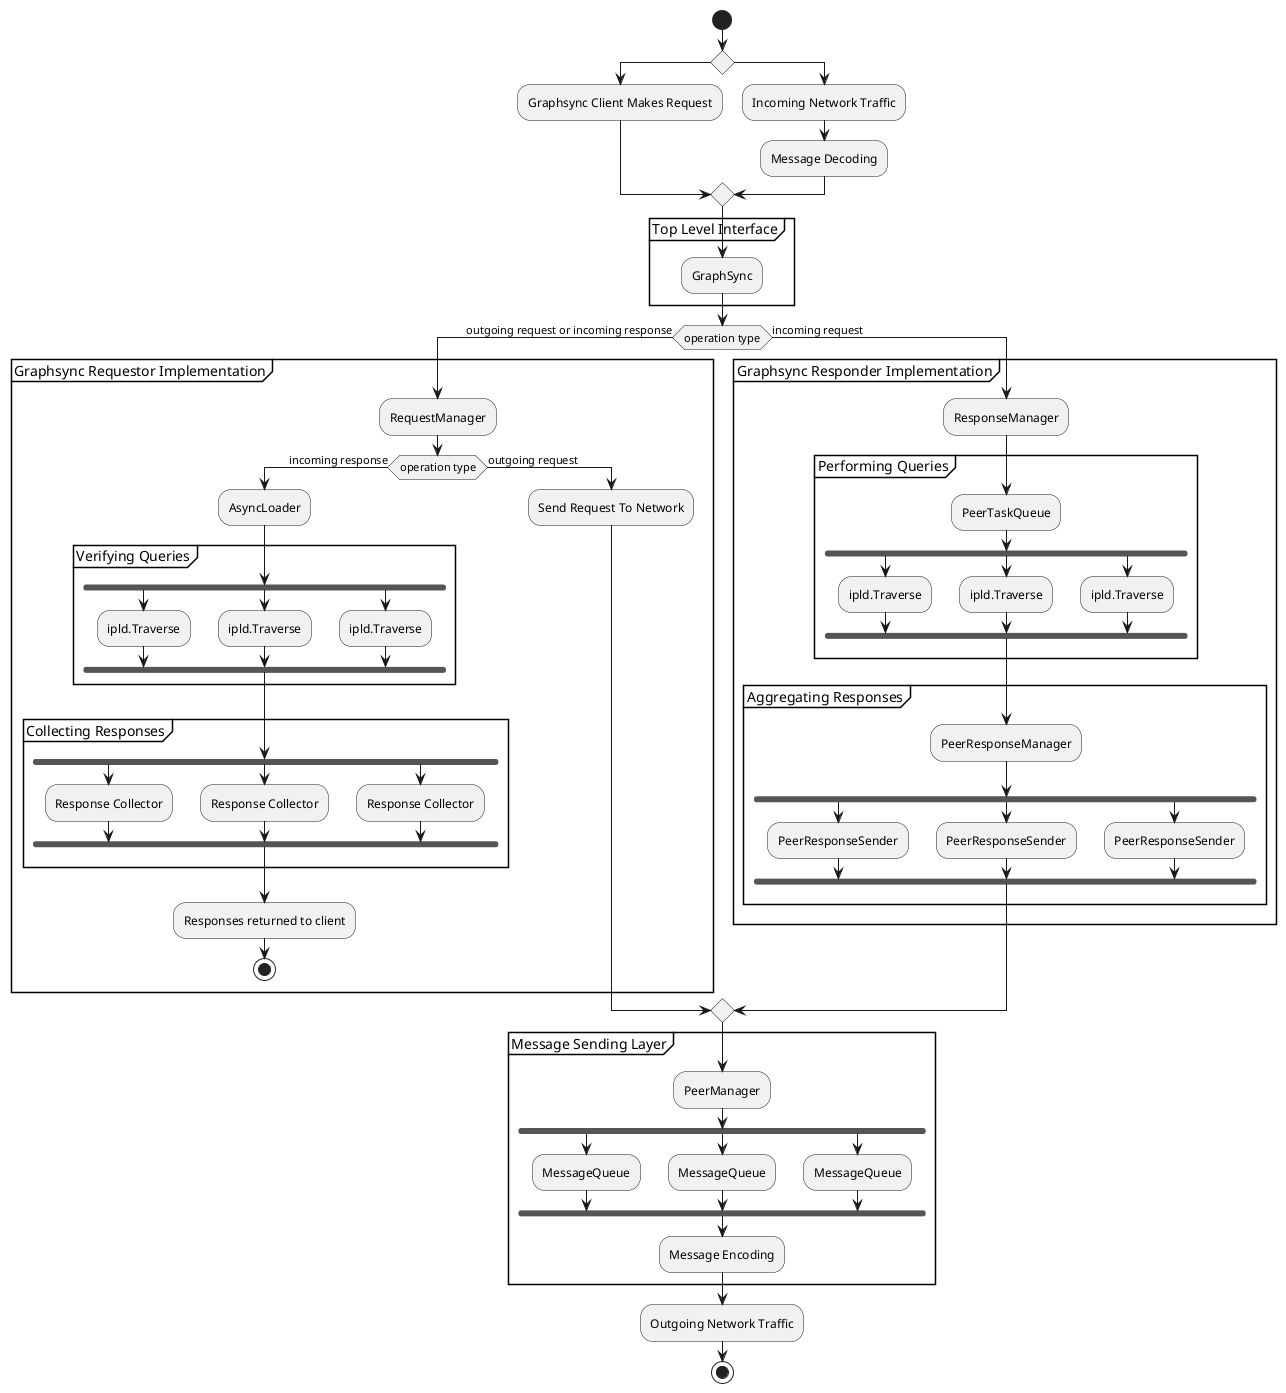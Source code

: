 @startuml Overview
start
if ()
:Graphsync Client Makes Request;
else
:Incoming Network Traffic;
:Message Decoding;
endif
partition "Top Level Interface" {
:GraphSync;
}
if (operation type) then (outgoing request or incoming response)
partition "Graphsync Requestor Implementation" {
:RequestManager;
if (operation type) then (incoming response)
:AsyncLoader;
partition "Verifying Queries" {
fork
:ipld.Traverse;
fork again
:ipld.Traverse;
fork again
:ipld.Traverse;
end fork
}
partition "Collecting Responses" {
fork
:Response Collector;
fork again
:Response Collector;
fork again
:Response Collector;
end fork
}
:Responses returned to client;
stop
else (outgoing request)
:Send Request To Network;
endif
}
else (incoming request)
partition "Graphsync Responder Implementation" {
:ResponseManager;
partition "Performing Queries" {
:PeerTaskQueue;
fork
:ipld.Traverse;
fork again
:ipld.Traverse;
fork again
:ipld.Traverse;
end fork
}
partition "Aggregating Responses" {
:PeerResponseManager;
fork
:PeerResponseSender;
fork again
:PeerResponseSender;
fork again
:PeerResponseSender;
end fork
}
}
endif
partition "Message Sending Layer" {
:PeerManager;
fork
:MessageQueue;
fork again
:MessageQueue;
fork again
:MessageQueue;
end fork
:Message Encoding;
}
:Outgoing Network Traffic;
stop
@enduml